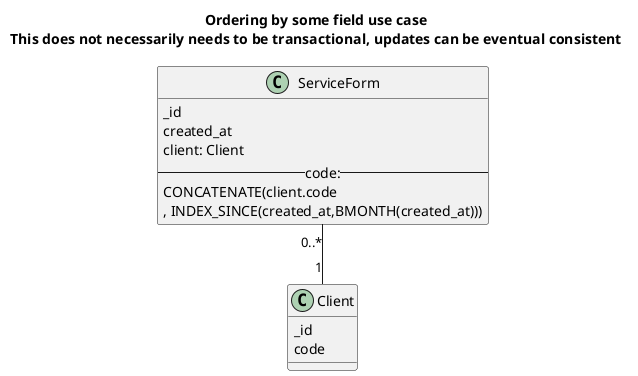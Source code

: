 @startuml FormulasInventoryManagement

title Ordering by some field use case\n\
This does not necessarily needs to be transactional, updates can be eventual consistent

class ServiceForm {
    _id
    created_at
    client: Client
    --code:--
    CONCATENATE(client.code
     , INDEX_SINCE(created_at,BMONTH(created_at)))
}
class Client {
    _id
    code
}

ServiceForm "0..*" -- "1" Client

@enduml
